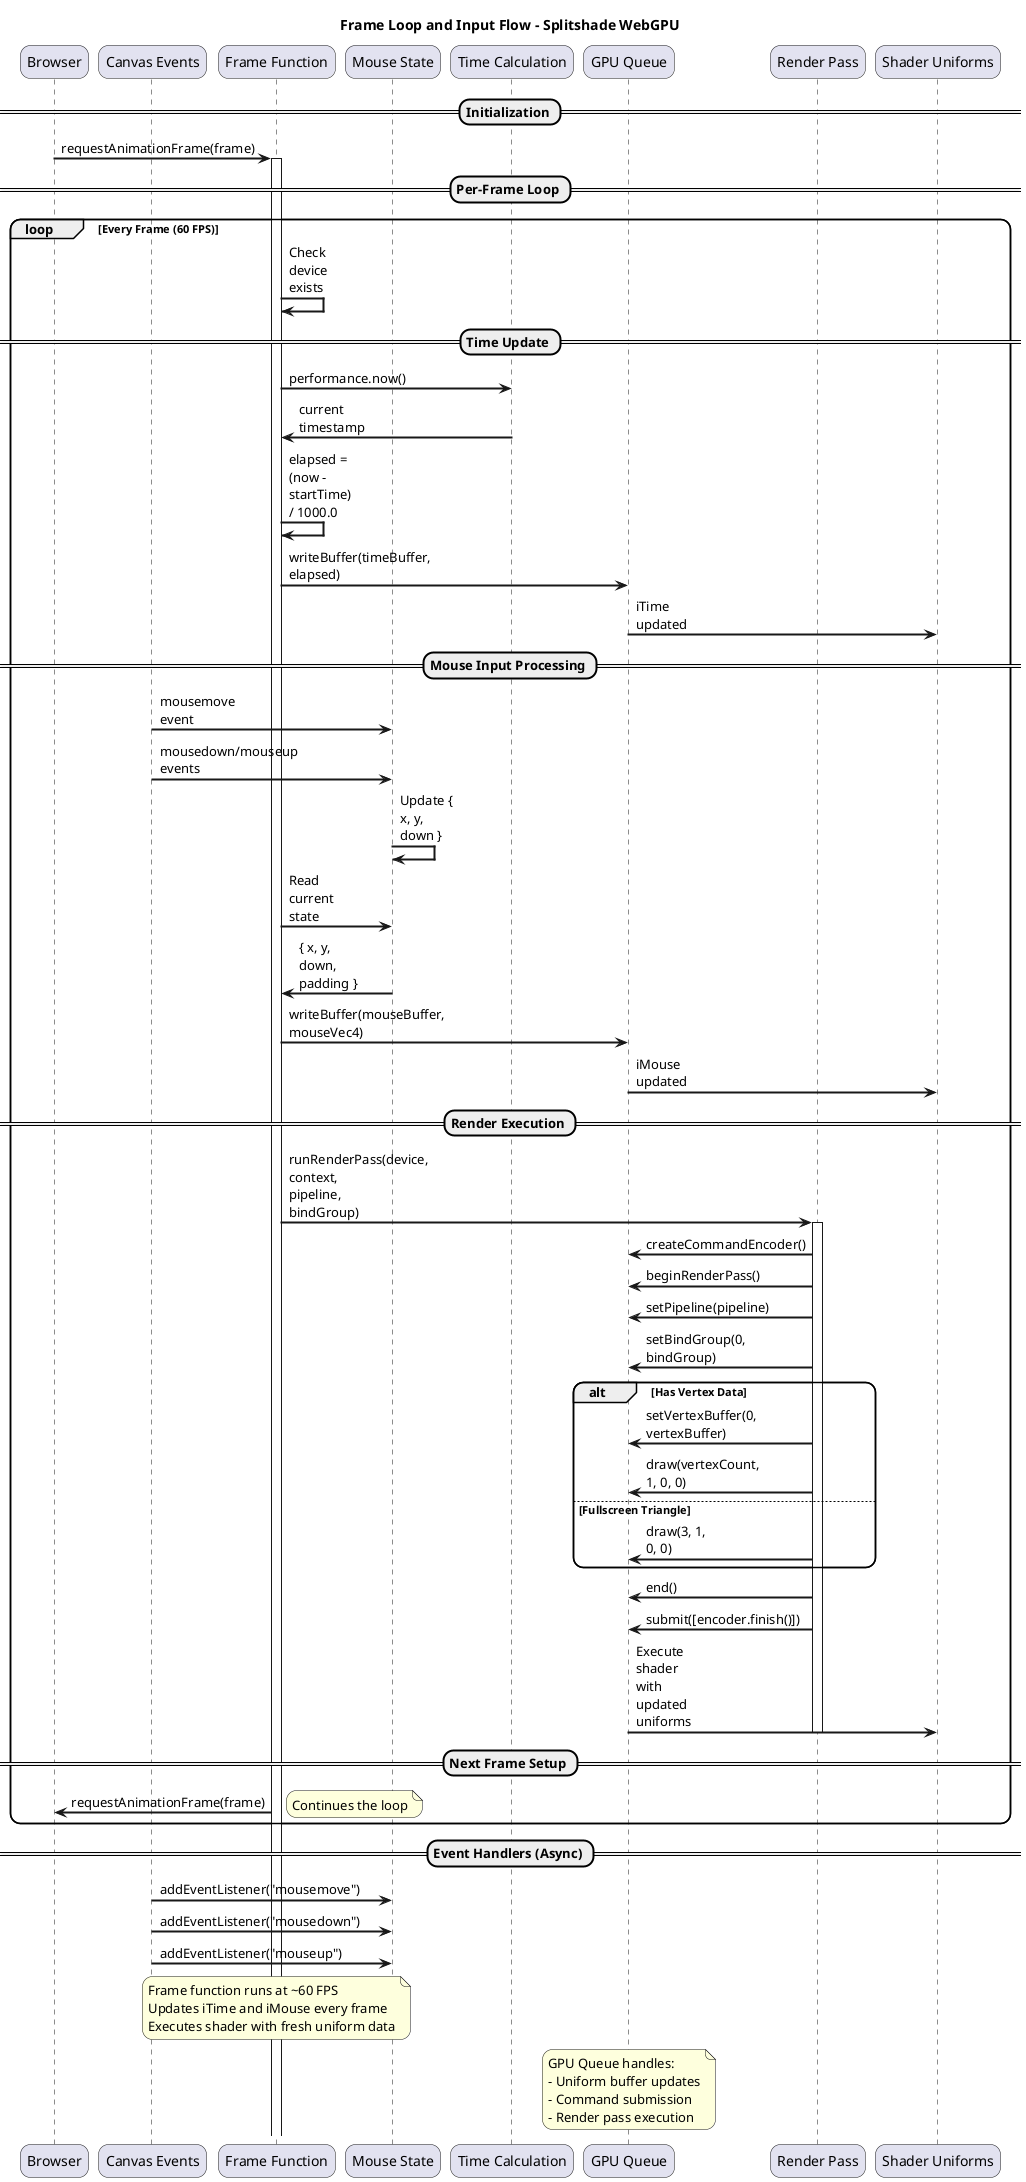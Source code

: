 @startuml
' !theme aws-orange
skinparam sequenceArrowThickness 2
skinparam roundcorner 20
skinparam maxmessagesize 60

title Frame Loop and Input Flow - Splitshade WebGPU

participant "Browser" as Browser
participant "Canvas Events" as Events
participant "Frame Function" as Frame
participant "Mouse State" as Mouse
participant "Time Calculation" as Time
participant "GPU Queue" as Queue
participant "Render Pass" as Render
participant "Shader Uniforms" as Uniforms

== Initialization ==
Browser -> Frame : requestAnimationFrame(frame)
activate Frame

== Per-Frame Loop ==
loop Every Frame (60 FPS)
    Frame -> Frame : Check device exists

    == Time Update ==
    Frame -> Time : performance.now()
    Time -> Frame : current timestamp
    Frame -> Frame : elapsed = (now - startTime) / 1000.0
    Frame -> Queue : writeBuffer(timeBuffer, elapsed)
    Queue -> Uniforms : iTime updated

    == Mouse Input Processing ==
    Events -> Mouse : mousemove event
    Events -> Mouse : mousedown/mouseup events
    Mouse -> Mouse : Update { x, y, down }

    Frame -> Mouse : Read current state
    Mouse -> Frame : { x, y, down, padding }
    Frame -> Queue : writeBuffer(mouseBuffer, mouseVec4)
    Queue -> Uniforms : iMouse updated

    == Render Execution ==
    Frame -> Render : runRenderPass(device, context, pipeline, bindGroup)
    activate Render

    Render -> Queue : createCommandEncoder()
    Render -> Queue : beginRenderPass()
    Render -> Queue : setPipeline(pipeline)
    Render -> Queue : setBindGroup(0, bindGroup)

    alt Has Vertex Data
        Render -> Queue : setVertexBuffer(0, vertexBuffer)
        Render -> Queue : draw(vertexCount, 1, 0, 0)
    else Fullscreen Triangle
        Render -> Queue : draw(3, 1, 0, 0)
    end

    Render -> Queue : end()
    Render -> Queue : submit([encoder.finish()])
    Queue -> Uniforms : Execute shader with updated uniforms

    deactivate Render

    == Next Frame Setup ==
    Frame -> Browser : requestAnimationFrame(frame)
    note right : Continues the loop
end

== Event Handlers (Async) ==
Events -> Mouse : addEventListener("mousemove")
Events -> Mouse : addEventListener("mousedown") 
Events -> Mouse : addEventListener("mouseup")

note over Frame
  Frame function runs at ~60 FPS
  Updates iTime and iMouse every frame
  Executes shader with fresh uniform data
end note

note over Queue
  GPU Queue handles:
  - Uniform buffer updates
  - Command submission
  - Render pass execution
end note

@enduml